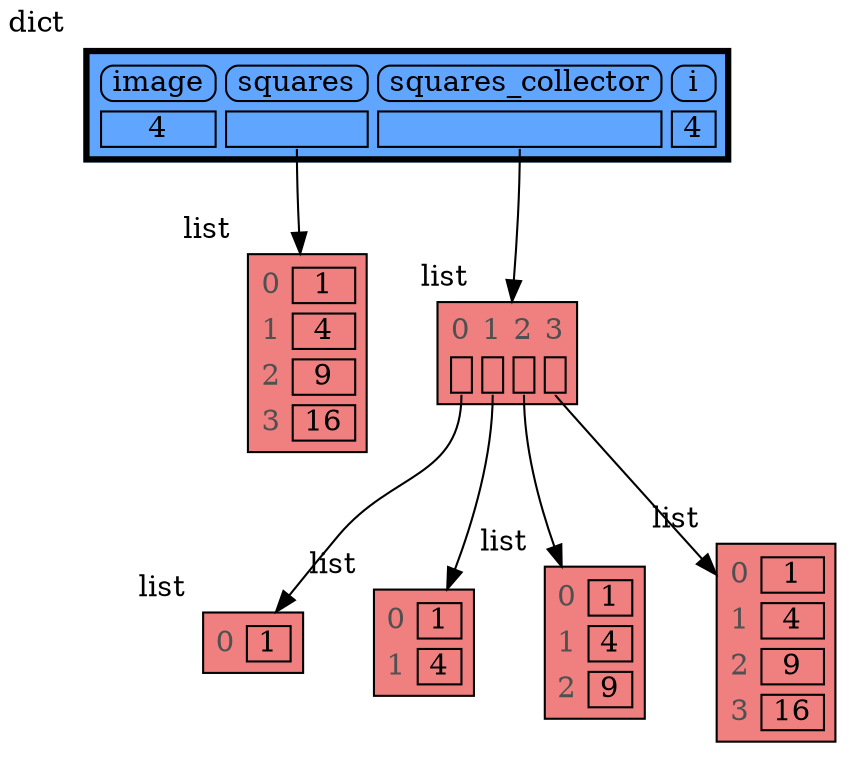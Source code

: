 digraph memory_graph {
	node [shape=plaintext]
	node126635820797504 [label=<
<TABLE BORDER="1" CELLBORDER="1" CELLSPACING="5" CELLPADDING="0" BGCOLOR="lightcoral" PORT="table">
    <TR><TD BORDER="0"><font color="#505050">0</font></TD><TD BORDER="1"> 1 </TD></TR>
    <TR><TD BORDER="0"><font color="#505050">1</font></TD><TD BORDER="1"> 4 </TD></TR>
    <TR><TD BORDER="0"><font color="#505050">2</font></TD><TD BORDER="1"> 9 </TD></TR>
    <TR><TD BORDER="0"><font color="#505050">3</font></TD><TD BORDER="1"> 16 </TD></TR>
</TABLE>
> xlabel=list]
	node126635814518912 [label=<
<TABLE BORDER="1" CELLBORDER="1" CELLSPACING="5" CELLPADDING="0" BGCOLOR="lightcoral" PORT="table">
    <TR><TD BORDER="0"><font color="#505050">0</font></TD><TD BORDER="1"> 1 </TD></TR>
</TABLE>
> xlabel=list]
	node126635814521984 [label=<
<TABLE BORDER="1" CELLBORDER="1" CELLSPACING="5" CELLPADDING="0" BGCOLOR="lightcoral" PORT="table">
    <TR><TD BORDER="0"><font color="#505050">0</font></TD><TD BORDER="1"> 1 </TD></TR>
    <TR><TD BORDER="0"><font color="#505050">1</font></TD><TD BORDER="1"> 4 </TD></TR>
</TABLE>
> xlabel=list]
	node126635814841792 [label=<
<TABLE BORDER="1" CELLBORDER="1" CELLSPACING="5" CELLPADDING="0" BGCOLOR="lightcoral" PORT="table">
    <TR><TD BORDER="0"><font color="#505050">0</font></TD><TD BORDER="1"> 1 </TD></TR>
    <TR><TD BORDER="0"><font color="#505050">1</font></TD><TD BORDER="1"> 4 </TD></TR>
    <TR><TD BORDER="0"><font color="#505050">2</font></TD><TD BORDER="1"> 9 </TD></TR>
</TABLE>
> xlabel=list]
	node126635814839296 [label=<
<TABLE BORDER="1" CELLBORDER="1" CELLSPACING="5" CELLPADDING="0" BGCOLOR="lightcoral" PORT="table">
    <TR><TD BORDER="0"><font color="#505050">0</font></TD><TD BORDER="1"> 1 </TD></TR>
    <TR><TD BORDER="0"><font color="#505050">1</font></TD><TD BORDER="1"> 4 </TD></TR>
    <TR><TD BORDER="0"><font color="#505050">2</font></TD><TD BORDER="1"> 9 </TD></TR>
    <TR><TD BORDER="0"><font color="#505050">3</font></TD><TD BORDER="1"> 16 </TD></TR>
</TABLE>
> xlabel=list]
	node126635818886208 [label=<
<TABLE BORDER="1" CELLBORDER="1" CELLSPACING="5" CELLPADDING="0" BGCOLOR="lightcoral" PORT="table">
    <TR><TD BORDER="0"><font color="#505050">0</font></TD><TD BORDER="0"><font color="#505050">1</font></TD><TD BORDER="0"><font color="#505050">2</font></TD><TD BORDER="0"><font color="#505050">3</font></TD></TR>
    <TR><TD BORDER="1" PORT="ref0"> </TD><TD BORDER="1" PORT="ref1"> </TD><TD BORDER="1" PORT="ref2"> </TD><TD BORDER="1" PORT="ref3"> </TD></TR>
</TABLE>
> xlabel=list]
	node126635818886208:ref0 -> node126635814518912:table [style=solid]
	node126635818886208:ref1 -> node126635814521984:table [style=solid]
	node126635818886208:ref2 -> node126635814841792:table [style=solid]
	node126635818886208:ref3 -> node126635814839296:table [style=solid]
	node126635819091776 [label=<
<TABLE BORDER="3" CELLBORDER="1" CELLSPACING="5" CELLPADDING="0" BGCOLOR="#60a5ff" PORT="table">
    <TR><TD BORDER="1" STYLE="ROUNDED"> image </TD><TD BORDER="1" STYLE="ROUNDED"> squares </TD><TD BORDER="1" STYLE="ROUNDED"> squares_collector </TD><TD BORDER="1" STYLE="ROUNDED"> i </TD></TR>
    <TR><TD BORDER="1"> 4 </TD><TD BORDER="1" PORT="ref0"> </TD><TD BORDER="1" PORT="ref1"> </TD><TD BORDER="1"> 4 </TD></TR>
</TABLE>
> xlabel=dict]
	node126635819091776:ref0 -> node126635820797504:table [style=solid]
	node126635819091776:ref1 -> node126635818886208:table [style=solid]
subgraph { rank=same; node126635820797504 -> node126635818886208[weight=10, style=invis]; }
subgraph { rank=same; node126635814518912 -> node126635814521984 -> node126635814841792 -> node126635814839296[weight=10, style=invis]; }
}

